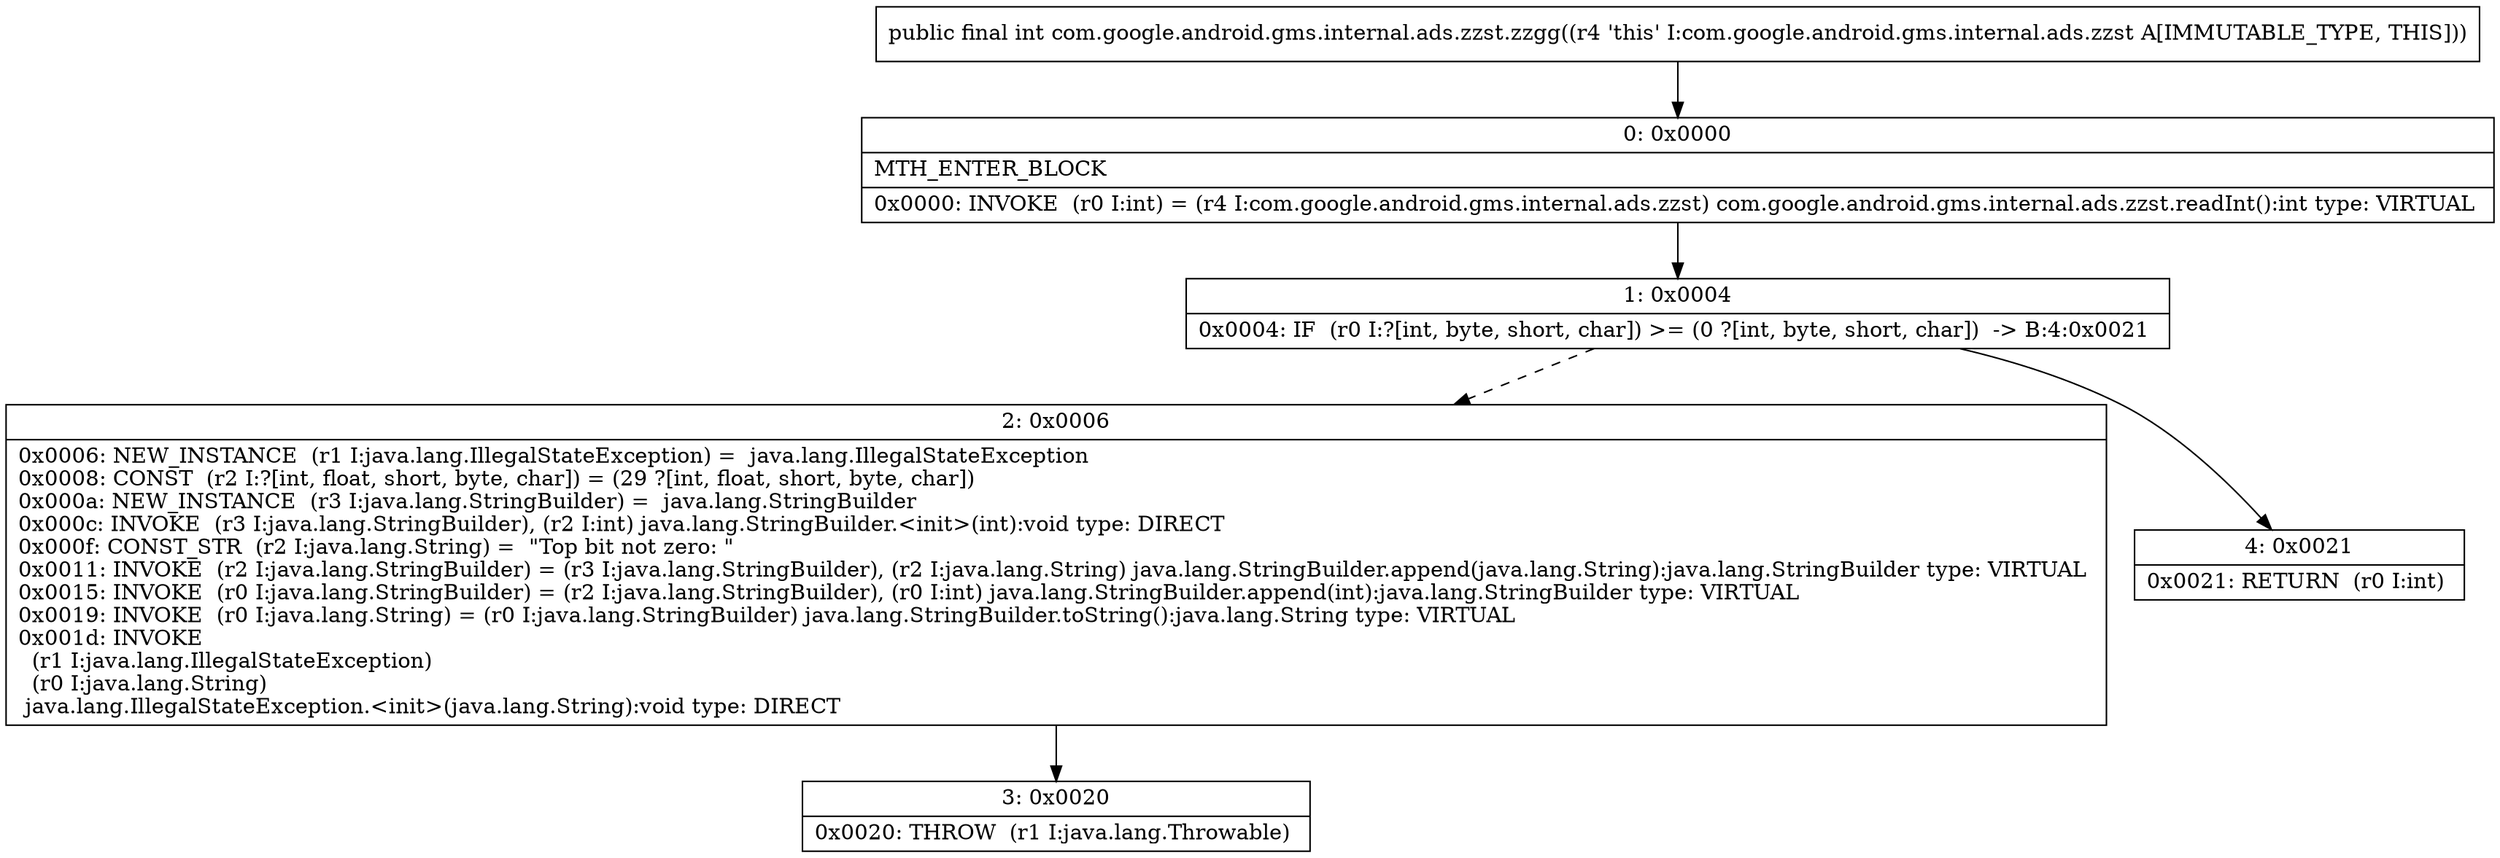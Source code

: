 digraph "CFG forcom.google.android.gms.internal.ads.zzst.zzgg()I" {
Node_0 [shape=record,label="{0\:\ 0x0000|MTH_ENTER_BLOCK\l|0x0000: INVOKE  (r0 I:int) = (r4 I:com.google.android.gms.internal.ads.zzst) com.google.android.gms.internal.ads.zzst.readInt():int type: VIRTUAL \l}"];
Node_1 [shape=record,label="{1\:\ 0x0004|0x0004: IF  (r0 I:?[int, byte, short, char]) \>= (0 ?[int, byte, short, char])  \-\> B:4:0x0021 \l}"];
Node_2 [shape=record,label="{2\:\ 0x0006|0x0006: NEW_INSTANCE  (r1 I:java.lang.IllegalStateException) =  java.lang.IllegalStateException \l0x0008: CONST  (r2 I:?[int, float, short, byte, char]) = (29 ?[int, float, short, byte, char]) \l0x000a: NEW_INSTANCE  (r3 I:java.lang.StringBuilder) =  java.lang.StringBuilder \l0x000c: INVOKE  (r3 I:java.lang.StringBuilder), (r2 I:int) java.lang.StringBuilder.\<init\>(int):void type: DIRECT \l0x000f: CONST_STR  (r2 I:java.lang.String) =  \"Top bit not zero: \" \l0x0011: INVOKE  (r2 I:java.lang.StringBuilder) = (r3 I:java.lang.StringBuilder), (r2 I:java.lang.String) java.lang.StringBuilder.append(java.lang.String):java.lang.StringBuilder type: VIRTUAL \l0x0015: INVOKE  (r0 I:java.lang.StringBuilder) = (r2 I:java.lang.StringBuilder), (r0 I:int) java.lang.StringBuilder.append(int):java.lang.StringBuilder type: VIRTUAL \l0x0019: INVOKE  (r0 I:java.lang.String) = (r0 I:java.lang.StringBuilder) java.lang.StringBuilder.toString():java.lang.String type: VIRTUAL \l0x001d: INVOKE  \l  (r1 I:java.lang.IllegalStateException)\l  (r0 I:java.lang.String)\l java.lang.IllegalStateException.\<init\>(java.lang.String):void type: DIRECT \l}"];
Node_3 [shape=record,label="{3\:\ 0x0020|0x0020: THROW  (r1 I:java.lang.Throwable) \l}"];
Node_4 [shape=record,label="{4\:\ 0x0021|0x0021: RETURN  (r0 I:int) \l}"];
MethodNode[shape=record,label="{public final int com.google.android.gms.internal.ads.zzst.zzgg((r4 'this' I:com.google.android.gms.internal.ads.zzst A[IMMUTABLE_TYPE, THIS])) }"];
MethodNode -> Node_0;
Node_0 -> Node_1;
Node_1 -> Node_2[style=dashed];
Node_1 -> Node_4;
Node_2 -> Node_3;
}

